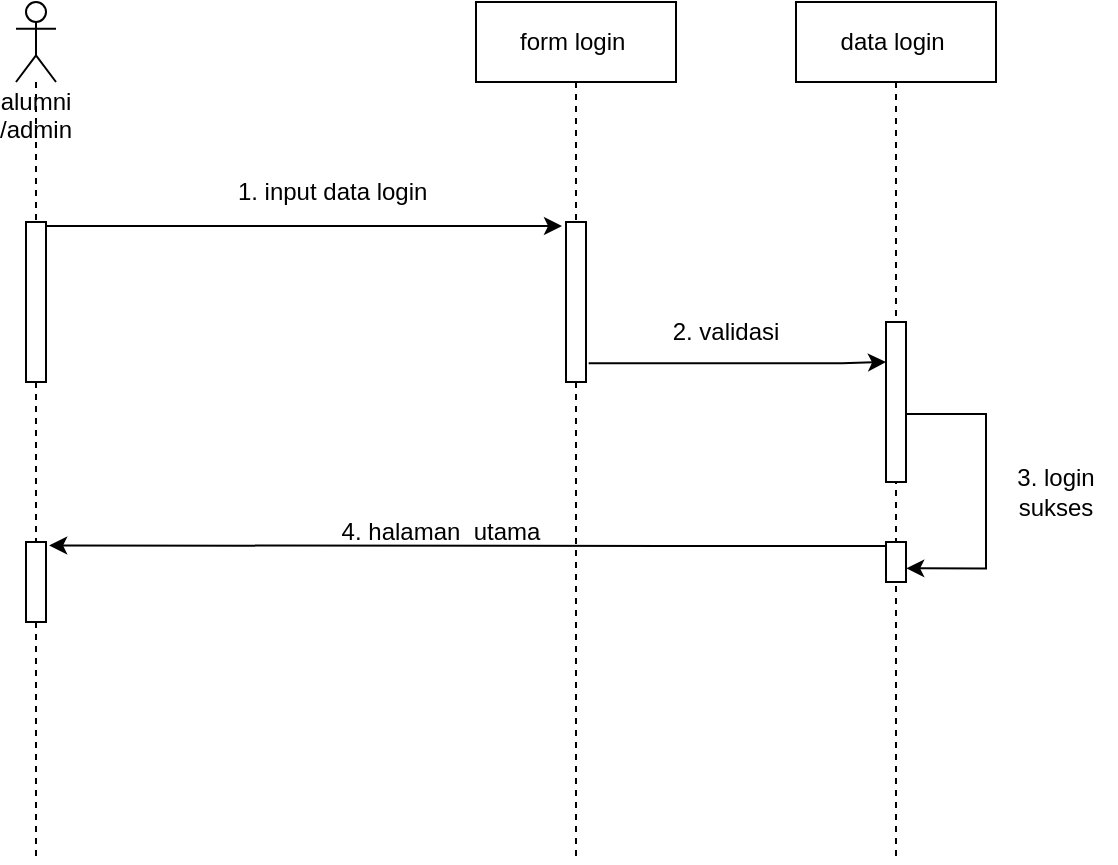 <mxfile version="20.0.4" type="github">
  <diagram id="IU8xrknCbxoS3MElJnr0" name="Page-1">
    <mxGraphModel dx="828" dy="483" grid="1" gridSize="10" guides="1" tooltips="1" connect="1" arrows="1" fold="1" page="1" pageScale="1" pageWidth="850" pageHeight="1100" math="0" shadow="0">
      <root>
        <mxCell id="0" />
        <mxCell id="1" parent="0" />
        <mxCell id="XHELWwouJJqFz9ElyGaS-4" value="data login&amp;nbsp;" style="shape=umlLifeline;perimeter=lifelinePerimeter;whiteSpace=wrap;html=1;container=1;collapsible=0;recursiveResize=0;outlineConnect=0;" vertex="1" parent="1">
          <mxGeometry x="505" y="170" width="100" height="430" as="geometry" />
        </mxCell>
        <mxCell id="XHELWwouJJqFz9ElyGaS-3" value="form login&amp;nbsp;" style="shape=umlLifeline;perimeter=lifelinePerimeter;whiteSpace=wrap;html=1;container=1;collapsible=0;recursiveResize=0;outlineConnect=0;" vertex="1" parent="1">
          <mxGeometry x="345" y="170" width="100" height="430" as="geometry" />
        </mxCell>
        <mxCell id="XHELWwouJJqFz9ElyGaS-9" value="4. halaman&amp;nbsp; utama" style="text;html=1;strokeColor=none;fillColor=none;align=center;verticalAlign=middle;whiteSpace=wrap;rounded=0;" vertex="1" parent="XHELWwouJJqFz9ElyGaS-3">
          <mxGeometry x="-75" y="250" width="115" height="30" as="geometry" />
        </mxCell>
        <mxCell id="XHELWwouJJqFz9ElyGaS-5" value="alumni /admin" style="shape=umlLifeline;participant=umlActor;perimeter=lifelinePerimeter;whiteSpace=wrap;html=1;container=1;collapsible=0;recursiveResize=0;verticalAlign=top;spacingTop=36;outlineConnect=0;" vertex="1" parent="1">
          <mxGeometry x="115" y="170" width="20" height="430" as="geometry" />
        </mxCell>
        <mxCell id="jsvPGye7oXgWOegGbczx-11" value="" style="edgeStyle=orthogonalEdgeStyle;rounded=0;orthogonalLoop=1;jettySize=auto;html=1;entryX=-0.2;entryY=0.025;entryDx=0;entryDy=0;entryPerimeter=0;" parent="1" source="jsvPGye7oXgWOegGbczx-3" target="jsvPGye7oXgWOegGbczx-6" edge="1">
          <mxGeometry relative="1" as="geometry">
            <mxPoint x="210" y="320" as="targetPoint" />
            <Array as="points">
              <mxPoint x="190" y="282" />
              <mxPoint x="190" y="282" />
            </Array>
          </mxGeometry>
        </mxCell>
        <mxCell id="jsvPGye7oXgWOegGbczx-3" value="" style="html=1;points=[];perimeter=orthogonalPerimeter;" parent="1" vertex="1">
          <mxGeometry x="120" y="280" width="10" height="80" as="geometry" />
        </mxCell>
        <mxCell id="jsvPGye7oXgWOegGbczx-19" value="" style="edgeStyle=orthogonalEdgeStyle;rounded=0;orthogonalLoop=1;jettySize=auto;html=1;exitX=1.133;exitY=0.883;exitDx=0;exitDy=0;exitPerimeter=0;" parent="1" source="jsvPGye7oXgWOegGbczx-6" edge="1">
          <mxGeometry relative="1" as="geometry">
            <mxPoint x="380" y="350" as="sourcePoint" />
            <mxPoint x="550" y="350" as="targetPoint" />
            <Array as="points">
              <mxPoint x="528" y="351" />
            </Array>
          </mxGeometry>
        </mxCell>
        <mxCell id="jsvPGye7oXgWOegGbczx-6" value="" style="html=1;points=[];perimeter=orthogonalPerimeter;" parent="1" vertex="1">
          <mxGeometry x="390" y="280" width="10" height="80" as="geometry" />
        </mxCell>
        <mxCell id="XHELWwouJJqFz9ElyGaS-2" value="" style="edgeStyle=orthogonalEdgeStyle;rounded=0;orthogonalLoop=1;jettySize=auto;html=1;entryX=1.012;entryY=0.659;entryDx=0;entryDy=0;entryPerimeter=0;" edge="1" parent="1" target="jsvPGye7oXgWOegGbczx-9">
          <mxGeometry relative="1" as="geometry">
            <mxPoint x="560" y="376" as="sourcePoint" />
            <mxPoint x="585.0" y="370" as="targetPoint" />
            <Array as="points">
              <mxPoint x="600" y="376" />
              <mxPoint x="600" y="453" />
            </Array>
          </mxGeometry>
        </mxCell>
        <mxCell id="jsvPGye7oXgWOegGbczx-7" value="" style="html=1;points=[];perimeter=orthogonalPerimeter;" parent="1" vertex="1">
          <mxGeometry x="550" y="330" width="10" height="80" as="geometry" />
        </mxCell>
        <mxCell id="jsvPGye7oXgWOegGbczx-8" value="" style="html=1;points=[];perimeter=orthogonalPerimeter;" parent="1" vertex="1">
          <mxGeometry x="120" y="440" width="10" height="40" as="geometry" />
        </mxCell>
        <mxCell id="jsvPGye7oXgWOegGbczx-17" value="" style="edgeStyle=orthogonalEdgeStyle;rounded=0;orthogonalLoop=1;jettySize=auto;html=1;entryX=1.157;entryY=0.043;entryDx=0;entryDy=0;entryPerimeter=0;" parent="1" source="jsvPGye7oXgWOegGbczx-9" target="jsvPGye7oXgWOegGbczx-8" edge="1">
          <mxGeometry relative="1" as="geometry">
            <mxPoint x="525" y="450" as="targetPoint" />
            <Array as="points">
              <mxPoint x="440" y="442" />
              <mxPoint x="440" y="442" />
            </Array>
          </mxGeometry>
        </mxCell>
        <mxCell id="jsvPGye7oXgWOegGbczx-9" value="" style="html=1;points=[];perimeter=orthogonalPerimeter;" parent="1" vertex="1">
          <mxGeometry x="550" y="440" width="10" height="20" as="geometry" />
        </mxCell>
        <mxCell id="XHELWwouJJqFz9ElyGaS-6" value="1. input data login&amp;nbsp;" style="text;html=1;strokeColor=none;fillColor=none;align=center;verticalAlign=middle;whiteSpace=wrap;rounded=0;" vertex="1" parent="1">
          <mxGeometry x="220" y="250" width="110" height="30" as="geometry" />
        </mxCell>
        <mxCell id="XHELWwouJJqFz9ElyGaS-7" value="2. validasi" style="text;html=1;strokeColor=none;fillColor=none;align=center;verticalAlign=middle;whiteSpace=wrap;rounded=0;" vertex="1" parent="1">
          <mxGeometry x="440" y="320" width="60" height="30" as="geometry" />
        </mxCell>
        <mxCell id="XHELWwouJJqFz9ElyGaS-8" value="3. login sukses" style="text;html=1;strokeColor=none;fillColor=none;align=center;verticalAlign=middle;whiteSpace=wrap;rounded=0;" vertex="1" parent="1">
          <mxGeometry x="605" y="400" width="60" height="30" as="geometry" />
        </mxCell>
      </root>
    </mxGraphModel>
  </diagram>
</mxfile>
